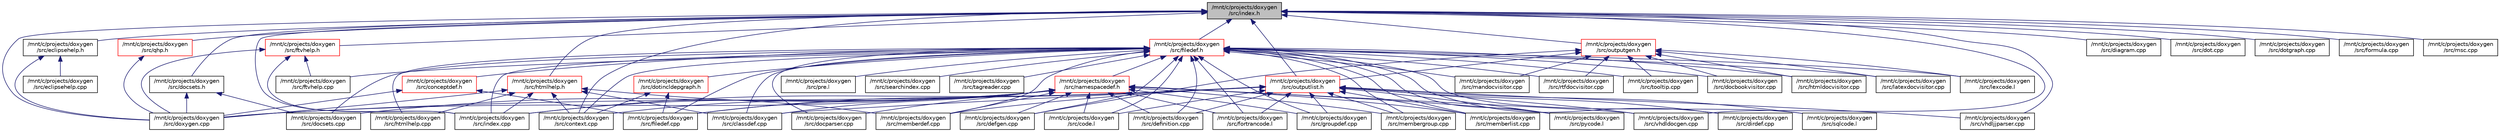 digraph "/mnt/c/projects/doxygen/src/index.h"
{
 // LATEX_PDF_SIZE
  edge [fontname="Helvetica",fontsize="10",labelfontname="Helvetica",labelfontsize="10"];
  node [fontname="Helvetica",fontsize="10",shape=record];
  Node1 [label="/mnt/c/projects/doxygen\l/src/index.h",height=0.2,width=0.4,color="black", fillcolor="grey75", style="filled", fontcolor="black",tooltip=" "];
  Node1 -> Node2 [dir="back",color="midnightblue",fontsize="10",style="solid"];
  Node2 [label="/mnt/c/projects/doxygen\l/src/context.cpp",height=0.2,width=0.4,color="black", fillcolor="white", style="filled",URL="$context_8cpp.html",tooltip=" "];
  Node1 -> Node3 [dir="back",color="midnightblue",fontsize="10",style="solid"];
  Node3 [label="/mnt/c/projects/doxygen\l/src/diagram.cpp",height=0.2,width=0.4,color="black", fillcolor="white", style="filled",URL="$diagram_8cpp.html",tooltip=" "];
  Node1 -> Node4 [dir="back",color="midnightblue",fontsize="10",style="solid"];
  Node4 [label="/mnt/c/projects/doxygen\l/src/docsets.h",height=0.2,width=0.4,color="black", fillcolor="white", style="filled",URL="$docsets_8h.html",tooltip=" "];
  Node4 -> Node5 [dir="back",color="midnightblue",fontsize="10",style="solid"];
  Node5 [label="/mnt/c/projects/doxygen\l/src/docsets.cpp",height=0.2,width=0.4,color="black", fillcolor="white", style="filled",URL="$docsets_8cpp.html",tooltip=" "];
  Node4 -> Node6 [dir="back",color="midnightblue",fontsize="10",style="solid"];
  Node6 [label="/mnt/c/projects/doxygen\l/src/doxygen.cpp",height=0.2,width=0.4,color="black", fillcolor="white", style="filled",URL="$doxygen_8cpp.html",tooltip=" "];
  Node1 -> Node7 [dir="back",color="midnightblue",fontsize="10",style="solid"];
  Node7 [label="/mnt/c/projects/doxygen\l/src/dot.cpp",height=0.2,width=0.4,color="black", fillcolor="white", style="filled",URL="$dot_8cpp.html",tooltip=" "];
  Node1 -> Node8 [dir="back",color="midnightblue",fontsize="10",style="solid"];
  Node8 [label="/mnt/c/projects/doxygen\l/src/dotgraph.cpp",height=0.2,width=0.4,color="black", fillcolor="white", style="filled",URL="$dotgraph_8cpp.html",tooltip=" "];
  Node1 -> Node6 [dir="back",color="midnightblue",fontsize="10",style="solid"];
  Node1 -> Node9 [dir="back",color="midnightblue",fontsize="10",style="solid"];
  Node9 [label="/mnt/c/projects/doxygen\l/src/eclipsehelp.h",height=0.2,width=0.4,color="black", fillcolor="white", style="filled",URL="$eclipsehelp_8h.html",tooltip=" "];
  Node9 -> Node6 [dir="back",color="midnightblue",fontsize="10",style="solid"];
  Node9 -> Node10 [dir="back",color="midnightblue",fontsize="10",style="solid"];
  Node10 [label="/mnt/c/projects/doxygen\l/src/eclipsehelp.cpp",height=0.2,width=0.4,color="black", fillcolor="white", style="filled",URL="$eclipsehelp_8cpp.html",tooltip=" "];
  Node1 -> Node11 [dir="back",color="midnightblue",fontsize="10",style="solid"];
  Node11 [label="/mnt/c/projects/doxygen\l/src/filedef.h",height=0.2,width=0.4,color="red", fillcolor="white", style="filled",URL="$filedef_8h.html",tooltip=" "];
  Node11 -> Node12 [dir="back",color="midnightblue",fontsize="10",style="solid"];
  Node12 [label="/mnt/c/projects/doxygen\l/src/classdef.cpp",height=0.2,width=0.4,color="black", fillcolor="white", style="filled",URL="$classdef_8cpp.html",tooltip=" "];
  Node11 -> Node13 [dir="back",color="midnightblue",fontsize="10",style="solid"];
  Node13 [label="/mnt/c/projects/doxygen\l/src/code.l",height=0.2,width=0.4,color="black", fillcolor="white", style="filled",URL="$code_8l.html",tooltip=" "];
  Node11 -> Node14 [dir="back",color="midnightblue",fontsize="10",style="solid"];
  Node14 [label="/mnt/c/projects/doxygen\l/src/conceptdef.h",height=0.2,width=0.4,color="red", fillcolor="white", style="filled",URL="$conceptdef_8h.html",tooltip=" "];
  Node14 -> Node6 [dir="back",color="midnightblue",fontsize="10",style="solid"];
  Node14 -> Node16 [dir="back",color="midnightblue",fontsize="10",style="solid"];
  Node16 [label="/mnt/c/projects/doxygen\l/src/filedef.cpp",height=0.2,width=0.4,color="black", fillcolor="white", style="filled",URL="$filedef_8cpp.html",tooltip=" "];
  Node11 -> Node2 [dir="back",color="midnightblue",fontsize="10",style="solid"];
  Node11 -> Node25 [dir="back",color="midnightblue",fontsize="10",style="solid"];
  Node25 [label="/mnt/c/projects/doxygen\l/src/defgen.cpp",height=0.2,width=0.4,color="black", fillcolor="white", style="filled",URL="$defgen_8cpp.html",tooltip=" "];
  Node11 -> Node26 [dir="back",color="midnightblue",fontsize="10",style="solid"];
  Node26 [label="/mnt/c/projects/doxygen\l/src/definition.cpp",height=0.2,width=0.4,color="black", fillcolor="white", style="filled",URL="$definition_8cpp.html",tooltip=" "];
  Node11 -> Node28 [dir="back",color="midnightblue",fontsize="10",style="solid"];
  Node28 [label="/mnt/c/projects/doxygen\l/src/dirdef.cpp",height=0.2,width=0.4,color="black", fillcolor="white", style="filled",URL="$dirdef_8cpp.html",tooltip=" "];
  Node11 -> Node30 [dir="back",color="midnightblue",fontsize="10",style="solid"];
  Node30 [label="/mnt/c/projects/doxygen\l/src/docbookvisitor.cpp",height=0.2,width=0.4,color="black", fillcolor="white", style="filled",URL="$docbookvisitor_8cpp.html",tooltip=" "];
  Node11 -> Node32 [dir="back",color="midnightblue",fontsize="10",style="solid"];
  Node32 [label="/mnt/c/projects/doxygen\l/src/docparser.cpp",height=0.2,width=0.4,color="black", fillcolor="white", style="filled",URL="$docparser_8cpp.html",tooltip=" "];
  Node11 -> Node5 [dir="back",color="midnightblue",fontsize="10",style="solid"];
  Node11 -> Node97 [dir="back",color="midnightblue",fontsize="10",style="solid"];
  Node97 [label="/mnt/c/projects/doxygen\l/src/dotincldepgraph.h",height=0.2,width=0.4,color="red", fillcolor="white", style="filled",URL="$dotincldepgraph_8h.html",tooltip=" "];
  Node97 -> Node2 [dir="back",color="midnightblue",fontsize="10",style="solid"];
  Node97 -> Node16 [dir="back",color="midnightblue",fontsize="10",style="solid"];
  Node11 -> Node16 [dir="back",color="midnightblue",fontsize="10",style="solid"];
  Node11 -> Node47 [dir="back",color="midnightblue",fontsize="10",style="solid"];
  Node47 [label="/mnt/c/projects/doxygen\l/src/fortrancode.l",height=0.2,width=0.4,color="black", fillcolor="white", style="filled",URL="$fortrancode_8l.html",tooltip=" "];
  Node11 -> Node49 [dir="back",color="midnightblue",fontsize="10",style="solid"];
  Node49 [label="/mnt/c/projects/doxygen\l/src/ftvhelp.cpp",height=0.2,width=0.4,color="black", fillcolor="white", style="filled",URL="$ftvhelp_8cpp.html",tooltip=" "];
  Node11 -> Node50 [dir="back",color="midnightblue",fontsize="10",style="solid"];
  Node50 [label="/mnt/c/projects/doxygen\l/src/groupdef.cpp",height=0.2,width=0.4,color="black", fillcolor="white", style="filled",URL="$groupdef_8cpp.html",tooltip=" "];
  Node11 -> Node52 [dir="back",color="midnightblue",fontsize="10",style="solid"];
  Node52 [label="/mnt/c/projects/doxygen\l/src/htmldocvisitor.cpp",height=0.2,width=0.4,color="black", fillcolor="white", style="filled",URL="$htmldocvisitor_8cpp.html",tooltip=" "];
  Node11 -> Node54 [dir="back",color="midnightblue",fontsize="10",style="solid"];
  Node54 [label="/mnt/c/projects/doxygen\l/src/htmlhelp.cpp",height=0.2,width=0.4,color="black", fillcolor="white", style="filled",URL="$htmlhelp_8cpp.html",tooltip=" "];
  Node11 -> Node55 [dir="back",color="midnightblue",fontsize="10",style="solid"];
  Node55 [label="/mnt/c/projects/doxygen\l/src/index.cpp",height=0.2,width=0.4,color="black", fillcolor="white", style="filled",URL="$index_8cpp.html",tooltip="This file contains functions for the various index pages."];
  Node11 -> Node57 [dir="back",color="midnightblue",fontsize="10",style="solid"];
  Node57 [label="/mnt/c/projects/doxygen\l/src/latexdocvisitor.cpp",height=0.2,width=0.4,color="black", fillcolor="white", style="filled",URL="$latexdocvisitor_8cpp.html",tooltip=" "];
  Node11 -> Node98 [dir="back",color="midnightblue",fontsize="10",style="solid"];
  Node98 [label="/mnt/c/projects/doxygen\l/src/lexcode.l",height=0.2,width=0.4,color="black", fillcolor="white", style="filled",URL="$lexcode_8l.html",tooltip=" "];
  Node11 -> Node61 [dir="back",color="midnightblue",fontsize="10",style="solid"];
  Node61 [label="/mnt/c/projects/doxygen\l/src/mandocvisitor.cpp",height=0.2,width=0.4,color="black", fillcolor="white", style="filled",URL="$mandocvisitor_8cpp.html",tooltip=" "];
  Node11 -> Node64 [dir="back",color="midnightblue",fontsize="10",style="solid"];
  Node64 [label="/mnt/c/projects/doxygen\l/src/memberdef.cpp",height=0.2,width=0.4,color="black", fillcolor="white", style="filled",URL="$memberdef_8cpp.html",tooltip=" "];
  Node11 -> Node65 [dir="back",color="midnightblue",fontsize="10",style="solid"];
  Node65 [label="/mnt/c/projects/doxygen\l/src/membergroup.cpp",height=0.2,width=0.4,color="black", fillcolor="white", style="filled",URL="$membergroup_8cpp.html",tooltip=" "];
  Node11 -> Node66 [dir="back",color="midnightblue",fontsize="10",style="solid"];
  Node66 [label="/mnt/c/projects/doxygen\l/src/memberlist.cpp",height=0.2,width=0.4,color="black", fillcolor="white", style="filled",URL="$memberlist_8cpp.html",tooltip=" "];
  Node11 -> Node99 [dir="back",color="midnightblue",fontsize="10",style="solid"];
  Node99 [label="/mnt/c/projects/doxygen\l/src/namespacedef.h",height=0.2,width=0.4,color="red", fillcolor="white", style="filled",URL="$namespacedef_8h.html",tooltip=" "];
  Node99 -> Node12 [dir="back",color="midnightblue",fontsize="10",style="solid"];
  Node99 -> Node13 [dir="back",color="midnightblue",fontsize="10",style="solid"];
  Node99 -> Node2 [dir="back",color="midnightblue",fontsize="10",style="solid"];
  Node99 -> Node25 [dir="back",color="midnightblue",fontsize="10",style="solid"];
  Node99 -> Node26 [dir="back",color="midnightblue",fontsize="10",style="solid"];
  Node99 -> Node32 [dir="back",color="midnightblue",fontsize="10",style="solid"];
  Node99 -> Node5 [dir="back",color="midnightblue",fontsize="10",style="solid"];
  Node99 -> Node6 [dir="back",color="midnightblue",fontsize="10",style="solid"];
  Node99 -> Node16 [dir="back",color="midnightblue",fontsize="10",style="solid"];
  Node99 -> Node47 [dir="back",color="midnightblue",fontsize="10",style="solid"];
  Node99 -> Node50 [dir="back",color="midnightblue",fontsize="10",style="solid"];
  Node99 -> Node55 [dir="back",color="midnightblue",fontsize="10",style="solid"];
  Node99 -> Node64 [dir="back",color="midnightblue",fontsize="10",style="solid"];
  Node99 -> Node65 [dir="back",color="midnightblue",fontsize="10",style="solid"];
  Node99 -> Node66 [dir="back",color="midnightblue",fontsize="10",style="solid"];
  Node99 -> Node73 [dir="back",color="midnightblue",fontsize="10",style="solid"];
  Node73 [label="/mnt/c/projects/doxygen\l/src/pycode.l",height=0.2,width=0.4,color="black", fillcolor="white", style="filled",URL="$pycode_8l.html",tooltip=" "];
  Node99 -> Node91 [dir="back",color="midnightblue",fontsize="10",style="solid"];
  Node91 [label="/mnt/c/projects/doxygen\l/src/vhdldocgen.cpp",height=0.2,width=0.4,color="black", fillcolor="white", style="filled",URL="$vhdldocgen_8cpp.html",tooltip=" "];
  Node11 -> Node72 [dir="back",color="midnightblue",fontsize="10",style="solid"];
  Node72 [label="/mnt/c/projects/doxygen\l/src/pre.l",height=0.2,width=0.4,color="black", fillcolor="white", style="filled",URL="$pre_8l.html",tooltip=" "];
  Node11 -> Node73 [dir="back",color="midnightblue",fontsize="10",style="solid"];
  Node11 -> Node78 [dir="back",color="midnightblue",fontsize="10",style="solid"];
  Node78 [label="/mnt/c/projects/doxygen\l/src/rtfdocvisitor.cpp",height=0.2,width=0.4,color="black", fillcolor="white", style="filled",URL="$rtfdocvisitor_8cpp.html",tooltip=" "];
  Node11 -> Node81 [dir="back",color="midnightblue",fontsize="10",style="solid"];
  Node81 [label="/mnt/c/projects/doxygen\l/src/searchindex.cpp",height=0.2,width=0.4,color="black", fillcolor="white", style="filled",URL="$searchindex_8cpp.html",tooltip=" "];
  Node11 -> Node83 [dir="back",color="midnightblue",fontsize="10",style="solid"];
  Node83 [label="/mnt/c/projects/doxygen\l/src/sqlcode.l",height=0.2,width=0.4,color="black", fillcolor="white", style="filled",URL="$sqlcode_8l.html",tooltip=" "];
  Node11 -> Node85 [dir="back",color="midnightblue",fontsize="10",style="solid"];
  Node85 [label="/mnt/c/projects/doxygen\l/src/tagreader.cpp",height=0.2,width=0.4,color="black", fillcolor="white", style="filled",URL="$tagreader_8cpp.html",tooltip=" "];
  Node11 -> Node88 [dir="back",color="midnightblue",fontsize="10",style="solid"];
  Node88 [label="/mnt/c/projects/doxygen\l/src/tooltip.cpp",height=0.2,width=0.4,color="black", fillcolor="white", style="filled",URL="$tooltip_8cpp.html",tooltip=" "];
  Node1 -> Node46 [dir="back",color="midnightblue",fontsize="10",style="solid"];
  Node46 [label="/mnt/c/projects/doxygen\l/src/formula.cpp",height=0.2,width=0.4,color="black", fillcolor="white", style="filled",URL="$formula_8cpp.html",tooltip=" "];
  Node1 -> Node100 [dir="back",color="midnightblue",fontsize="10",style="solid"];
  Node100 [label="/mnt/c/projects/doxygen\l/src/ftvhelp.h",height=0.2,width=0.4,color="red", fillcolor="white", style="filled",URL="$ftvhelp_8h.html",tooltip=" "];
  Node100 -> Node6 [dir="back",color="midnightblue",fontsize="10",style="solid"];
  Node100 -> Node49 [dir="back",color="midnightblue",fontsize="10",style="solid"];
  Node100 -> Node55 [dir="back",color="midnightblue",fontsize="10",style="solid"];
  Node1 -> Node101 [dir="back",color="midnightblue",fontsize="10",style="solid"];
  Node101 [label="/mnt/c/projects/doxygen\l/src/htmlhelp.h",height=0.2,width=0.4,color="red", fillcolor="white", style="filled",URL="$htmlhelp_8h.html",tooltip=" "];
  Node101 -> Node12 [dir="back",color="midnightblue",fontsize="10",style="solid"];
  Node101 -> Node2 [dir="back",color="midnightblue",fontsize="10",style="solid"];
  Node101 -> Node6 [dir="back",color="midnightblue",fontsize="10",style="solid"];
  Node101 -> Node54 [dir="back",color="midnightblue",fontsize="10",style="solid"];
  Node101 -> Node55 [dir="back",color="midnightblue",fontsize="10",style="solid"];
  Node101 -> Node64 [dir="back",color="midnightblue",fontsize="10",style="solid"];
  Node1 -> Node55 [dir="back",color="midnightblue",fontsize="10",style="solid"];
  Node1 -> Node67 [dir="back",color="midnightblue",fontsize="10",style="solid"];
  Node67 [label="/mnt/c/projects/doxygen\l/src/msc.cpp",height=0.2,width=0.4,color="black", fillcolor="white", style="filled",URL="$msc_8cpp.html",tooltip=" "];
  Node1 -> Node102 [dir="back",color="midnightblue",fontsize="10",style="solid"];
  Node102 [label="/mnt/c/projects/doxygen\l/src/outputgen.h",height=0.2,width=0.4,color="red", fillcolor="white", style="filled",URL="$outputgen_8h.html",tooltip=" "];
  Node102 -> Node25 [dir="back",color="midnightblue",fontsize="10",style="solid"];
  Node102 -> Node30 [dir="back",color="midnightblue",fontsize="10",style="solid"];
  Node102 -> Node52 [dir="back",color="midnightblue",fontsize="10",style="solid"];
  Node102 -> Node57 [dir="back",color="midnightblue",fontsize="10",style="solid"];
  Node102 -> Node98 [dir="back",color="midnightblue",fontsize="10",style="solid"];
  Node102 -> Node61 [dir="back",color="midnightblue",fontsize="10",style="solid"];
  Node102 -> Node110 [dir="back",color="midnightblue",fontsize="10",style="solid"];
  Node110 [label="/mnt/c/projects/doxygen\l/src/outputlist.h",height=0.2,width=0.4,color="red", fillcolor="white", style="filled",URL="$outputlist_8h.html",tooltip=" "];
  Node110 -> Node12 [dir="back",color="midnightblue",fontsize="10",style="solid"];
  Node110 -> Node13 [dir="back",color="midnightblue",fontsize="10",style="solid"];
  Node110 -> Node26 [dir="back",color="midnightblue",fontsize="10",style="solid"];
  Node110 -> Node28 [dir="back",color="midnightblue",fontsize="10",style="solid"];
  Node110 -> Node6 [dir="back",color="midnightblue",fontsize="10",style="solid"];
  Node110 -> Node16 [dir="back",color="midnightblue",fontsize="10",style="solid"];
  Node110 -> Node47 [dir="back",color="midnightblue",fontsize="10",style="solid"];
  Node110 -> Node50 [dir="back",color="midnightblue",fontsize="10",style="solid"];
  Node110 -> Node55 [dir="back",color="midnightblue",fontsize="10",style="solid"];
  Node110 -> Node64 [dir="back",color="midnightblue",fontsize="10",style="solid"];
  Node110 -> Node65 [dir="back",color="midnightblue",fontsize="10",style="solid"];
  Node110 -> Node66 [dir="back",color="midnightblue",fontsize="10",style="solid"];
  Node110 -> Node73 [dir="back",color="midnightblue",fontsize="10",style="solid"];
  Node110 -> Node83 [dir="back",color="midnightblue",fontsize="10",style="solid"];
  Node110 -> Node91 [dir="back",color="midnightblue",fontsize="10",style="solid"];
  Node110 -> Node92 [dir="back",color="midnightblue",fontsize="10",style="solid"];
  Node92 [label="/mnt/c/projects/doxygen\l/src/vhdljjparser.cpp",height=0.2,width=0.4,color="black", fillcolor="white", style="filled",URL="$vhdljjparser_8cpp.html",tooltip=" "];
  Node102 -> Node78 [dir="back",color="midnightblue",fontsize="10",style="solid"];
  Node102 -> Node88 [dir="back",color="midnightblue",fontsize="10",style="solid"];
  Node1 -> Node110 [dir="back",color="midnightblue",fontsize="10",style="solid"];
  Node1 -> Node113 [dir="back",color="midnightblue",fontsize="10",style="solid"];
  Node113 [label="/mnt/c/projects/doxygen\l/src/qhp.h",height=0.2,width=0.4,color="red", fillcolor="white", style="filled",URL="$qhp_8h.html",tooltip=" "];
  Node113 -> Node6 [dir="back",color="midnightblue",fontsize="10",style="solid"];
  Node1 -> Node91 [dir="back",color="midnightblue",fontsize="10",style="solid"];
  Node1 -> Node92 [dir="back",color="midnightblue",fontsize="10",style="solid"];
}
